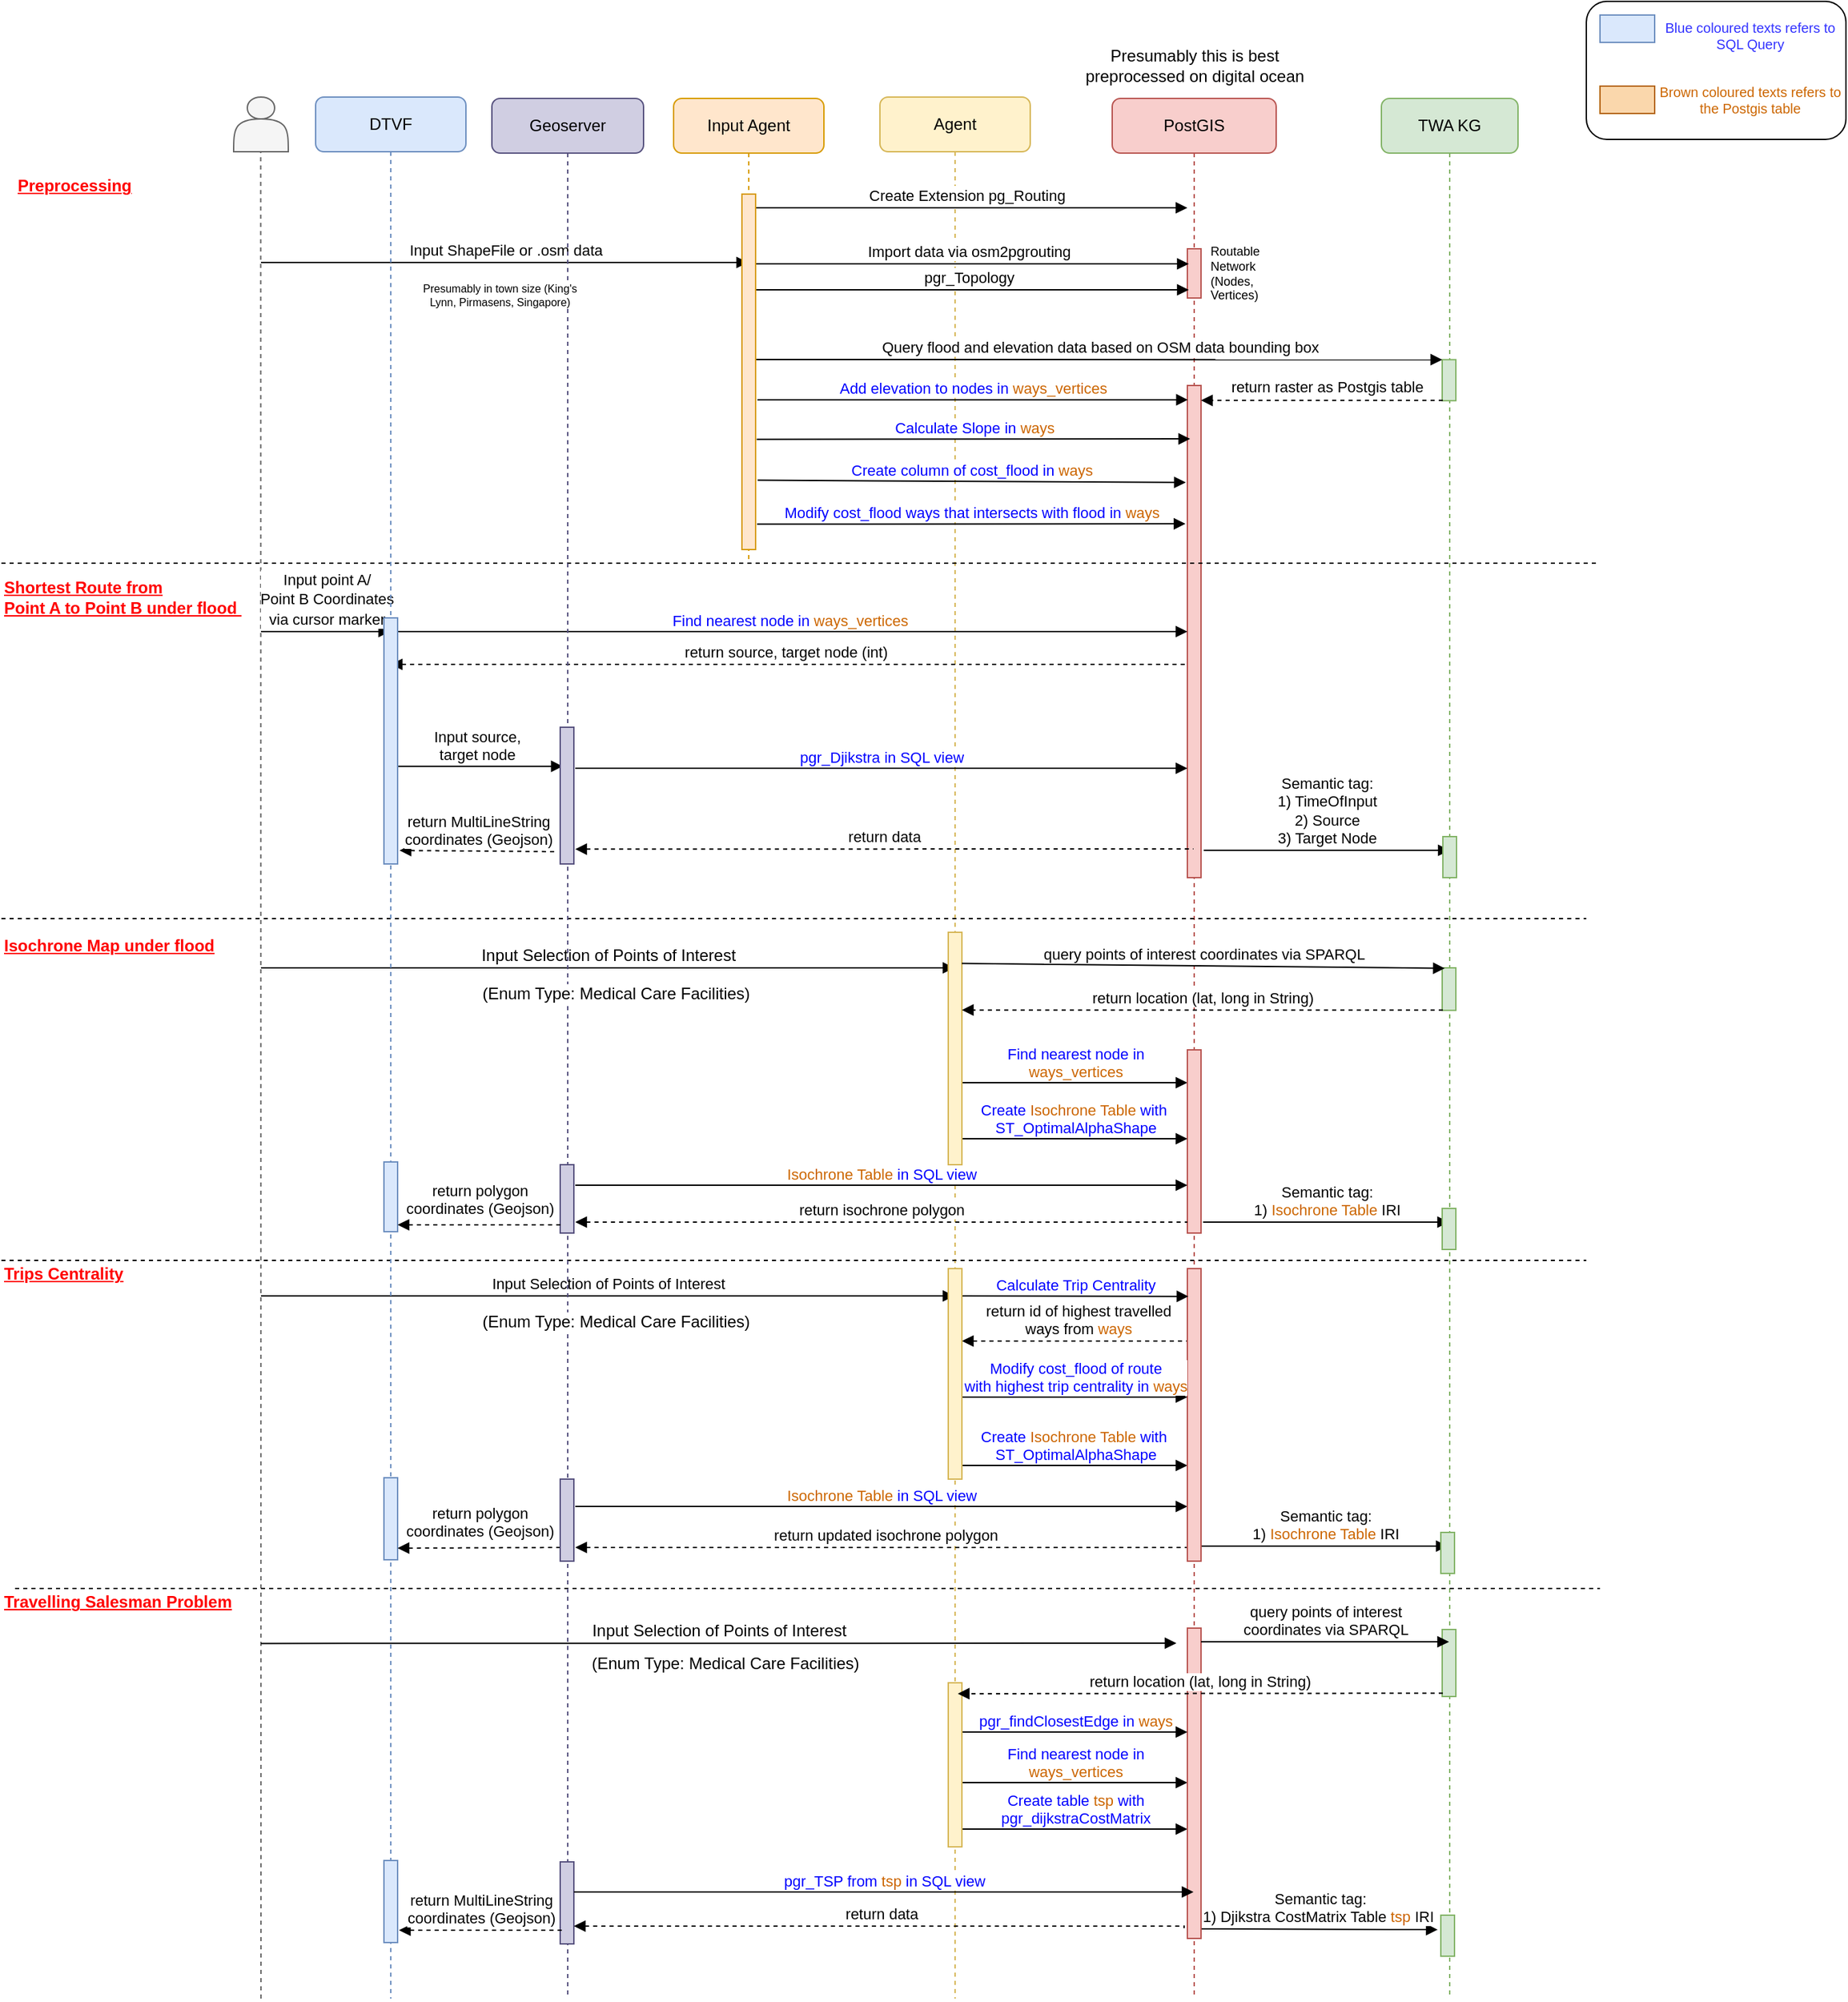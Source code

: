 <mxfile version="21.3.8" type="device">
  <diagram name="Page-1" id="13e1069c-82ec-6db2-03f1-153e76fe0fe0">
    <mxGraphModel dx="1237" dy="659" grid="1" gridSize="10" guides="1" tooltips="1" connect="1" arrows="1" fold="1" page="1" pageScale="1" pageWidth="1169" pageHeight="1654" background="none" math="0" shadow="0">
      <root>
        <mxCell id="0" />
        <mxCell id="1" parent="0" />
        <mxCell id="7baba1c4bc27f4b0-2" value="Agent" style="shape=umlLifeline;perimeter=lifelinePerimeter;whiteSpace=wrap;html=1;container=1;collapsible=0;recursiveResize=0;outlineConnect=0;rounded=1;shadow=0;comic=0;labelBackgroundColor=none;strokeWidth=1;fontFamily=Helvetica;fontSize=12;align=center;fillColor=#fff2cc;strokeColor=#d6b656;size=40;" parent="1" vertex="1">
          <mxGeometry x="653" y="79" width="110" height="1391" as="geometry" />
        </mxCell>
        <mxCell id="yroGHbSk9mLoKnZrlHjl-36" value="&lt;font style=&quot;font-size: 11px&quot;&gt;return id of highest travelled &lt;br&gt;ways from &lt;font color=&quot;#cc6600&quot;&gt;ways&lt;/font&gt;&lt;/font&gt;" style="html=1;verticalAlign=bottom;endArrow=none;labelBackgroundColor=default;fontFamily=Helvetica;fontSize=11;edgeStyle=elbowEdgeStyle;elbow=vertical;dashed=1;startArrow=block;startFill=1;endFill=0;rounded=0;endSize=6;" parent="7baba1c4bc27f4b0-2" edge="1">
          <mxGeometry x="-0.001" relative="1" as="geometry">
            <mxPoint x="60" y="910" as="sourcePoint" />
            <mxPoint x="229.5" y="910" as="targetPoint" />
            <Array as="points">
              <mxPoint x="60" y="910" />
            </Array>
            <mxPoint as="offset" />
          </mxGeometry>
        </mxCell>
        <mxCell id="bnFm4gvqlaWau3aMOQDy-92" value="" style="html=1;verticalAlign=bottom;endArrow=block;rounded=0;endFill=1;endSize=6;fontFamily=Helvetica;labelBackgroundColor=default;" parent="7baba1c4bc27f4b0-2" edge="1">
          <mxGeometry x="0.003" relative="1" as="geometry">
            <mxPoint x="-223" y="1031" as="sourcePoint" />
            <mxPoint as="offset" />
            <mxPoint x="225" y="1031" as="targetPoint" />
          </mxGeometry>
        </mxCell>
        <mxCell id="bnFm4gvqlaWau3aMOQDy-93" value="&lt;font color=&quot;#cc6600&quot;&gt;Isochrone Table&lt;/font&gt; in SQL view" style="edgeLabel;html=1;align=center;verticalAlign=bottom;resizable=0;points=[];fontColor=#0000FF;labelBackgroundColor=default;" parent="bnFm4gvqlaWau3aMOQDy-92" vertex="1" connectable="0">
          <mxGeometry relative="1" as="geometry">
            <mxPoint as="offset" />
          </mxGeometry>
        </mxCell>
        <mxCell id="yroGHbSk9mLoKnZrlHjl-45" value="&lt;font style=&quot;font-size: 11px&quot;&gt;return updated isochrone polygon&lt;/font&gt;" style="html=1;verticalAlign=bottom;endArrow=none;labelBackgroundColor=default;fontFamily=Helvetica;fontSize=11;edgeStyle=elbowEdgeStyle;elbow=vertical;dashed=1;startArrow=block;startFill=1;endFill=0;rounded=0;endSize=6;" parent="7baba1c4bc27f4b0-2" edge="1">
          <mxGeometry relative="1" as="geometry">
            <mxPoint x="-223" y="1061" as="sourcePoint" />
            <mxPoint x="229.5" y="1061" as="targetPoint" />
            <Array as="points">
              <mxPoint x="60" y="1061" />
            </Array>
          </mxGeometry>
        </mxCell>
        <mxCell id="yroGHbSk9mLoKnZrlHjl-43" value="" style="html=1;verticalAlign=bottom;endArrow=block;rounded=0;endFill=1;endSize=6;fontFamily=Helvetica;exitX=1.143;exitY=0.544;exitDx=0;exitDy=0;exitPerimeter=0;labelBackgroundColor=default;" parent="7baba1c4bc27f4b0-2" edge="1">
          <mxGeometry x="0.003" relative="1" as="geometry">
            <mxPoint x="60" y="1001" as="sourcePoint" />
            <mxPoint as="offset" />
            <mxPoint x="225" y="1001" as="targetPoint" />
          </mxGeometry>
        </mxCell>
        <mxCell id="yroGHbSk9mLoKnZrlHjl-44" value="Create &lt;font color=&quot;#cc6600&quot;&gt;Isochrone Table&lt;/font&gt; with&amp;nbsp;&lt;br style=&quot;border-color: var(--border-color);&quot;&gt;ST_OptimalAlphaShape" style="edgeLabel;html=1;align=center;verticalAlign=bottom;resizable=0;points=[];fontColor=#0000FF;labelBackgroundColor=default;" parent="yroGHbSk9mLoKnZrlHjl-43" vertex="1" connectable="0">
          <mxGeometry relative="1" as="geometry">
            <mxPoint as="offset" />
          </mxGeometry>
        </mxCell>
        <mxCell id="7baba1c4bc27f4b0-3" value="PostGIS" style="shape=umlLifeline;perimeter=lifelinePerimeter;whiteSpace=wrap;html=1;container=1;collapsible=0;recursiveResize=0;outlineConnect=0;rounded=1;shadow=0;comic=0;labelBackgroundColor=none;strokeWidth=1;fontFamily=Helvetica;fontSize=12;align=center;fillColor=#f8cecc;strokeColor=#b85450;" parent="1" vertex="1">
          <mxGeometry x="823" y="80" width="120" height="1390" as="geometry" />
        </mxCell>
        <mxCell id="jPtnPKBCRb5HNoMUkQSy-24" style="edgeStyle=orthogonalEdgeStyle;rounded=0;orthogonalLoop=1;jettySize=auto;html=1;labelBackgroundColor=default;" parent="7baba1c4bc27f4b0-3" source="t_Ti84ju1iwW1GZTYooi-32" target="7baba1c4bc27f4b0-3" edge="1">
          <mxGeometry relative="1" as="geometry">
            <Array as="points">
              <mxPoint x="90" y="410" />
              <mxPoint x="90" y="410" />
            </Array>
          </mxGeometry>
        </mxCell>
        <mxCell id="t_Ti84ju1iwW1GZTYooi-32" value="" style="html=1;points=[];perimeter=orthogonalPerimeter;fillColor=#f8cecc;fontFamily=Helvetica;strokeColor=#b85450;labelBackgroundColor=default;" parent="7baba1c4bc27f4b0-3" vertex="1">
          <mxGeometry x="55" y="210" width="10" height="360" as="geometry" />
        </mxCell>
        <mxCell id="jPtnPKBCRb5HNoMUkQSy-12" value="" style="html=1;points=[];perimeter=orthogonalPerimeter;fillColor=#f8cecc;fontFamily=Helvetica;strokeColor=#b85450;labelBackgroundColor=default;" parent="7baba1c4bc27f4b0-3" vertex="1">
          <mxGeometry x="55" y="110" width="10" height="36" as="geometry" />
        </mxCell>
        <mxCell id="jPtnPKBCRb5HNoMUkQSy-14" value="&lt;span style=&quot;color: rgb(0, 0, 0); font-family: Helvetica; font-size: 9px; font-style: normal; font-variant-ligatures: normal; font-variant-caps: normal; font-weight: 400; letter-spacing: normal; orphans: 2; text-align: center; text-indent: 0px; text-transform: none; widows: 2; word-spacing: 0px; -webkit-text-stroke-width: 0px; text-decoration-thickness: initial; text-decoration-style: initial; text-decoration-color: initial; float: none; display: inline !important;&quot;&gt;Routable Network (Nodes, Vertices)&lt;/span&gt;" style="text;whiteSpace=wrap;html=1;fontSize=9;labelBackgroundColor=default;" parent="7baba1c4bc27f4b0-3" vertex="1">
          <mxGeometry x="70" y="100" width="40" height="40" as="geometry" />
        </mxCell>
        <mxCell id="jPtnPKBCRb5HNoMUkQSy-15" style="edgeStyle=orthogonalEdgeStyle;rounded=0;orthogonalLoop=1;jettySize=auto;html=1;exitX=0.5;exitY=1;exitDx=0;exitDy=0;labelBackgroundColor=default;" parent="7baba1c4bc27f4b0-3" source="jPtnPKBCRb5HNoMUkQSy-14" target="jPtnPKBCRb5HNoMUkQSy-14" edge="1">
          <mxGeometry relative="1" as="geometry" />
        </mxCell>
        <mxCell id="yroGHbSk9mLoKnZrlHjl-19" value="" style="html=1;verticalAlign=bottom;endArrow=block;rounded=0;endFill=1;endSize=6;fontFamily=Helvetica;exitX=1.143;exitY=0.544;exitDx=0;exitDy=0;exitPerimeter=0;labelBackgroundColor=default;" parent="7baba1c4bc27f4b0-3" edge="1">
          <mxGeometry x="0.003" relative="1" as="geometry">
            <mxPoint x="-110" y="720" as="sourcePoint" />
            <mxPoint as="offset" />
            <mxPoint x="55" y="720" as="targetPoint" />
          </mxGeometry>
        </mxCell>
        <mxCell id="yroGHbSk9mLoKnZrlHjl-20" value="Find nearest node in &lt;br&gt;&lt;font color=&quot;#cc6600&quot;&gt;ways_vertices&lt;/font&gt;" style="edgeLabel;html=1;align=center;verticalAlign=bottom;resizable=0;points=[];fontColor=#0000FF;labelBackgroundColor=default;" parent="yroGHbSk9mLoKnZrlHjl-19" vertex="1" connectable="0">
          <mxGeometry relative="1" as="geometry">
            <mxPoint as="offset" />
          </mxGeometry>
        </mxCell>
        <mxCell id="yroGHbSk9mLoKnZrlHjl-24" value="" style="html=1;points=[];perimeter=orthogonalPerimeter;fillColor=#f8cecc;fontFamily=Helvetica;strokeColor=#b85450;labelBackgroundColor=default;" parent="7baba1c4bc27f4b0-3" vertex="1">
          <mxGeometry x="55" y="696" width="10" height="134" as="geometry" />
        </mxCell>
        <mxCell id="yroGHbSk9mLoKnZrlHjl-26" value="" style="html=1;verticalAlign=bottom;endArrow=block;rounded=0;endFill=1;endSize=6;fontFamily=Helvetica;exitX=1.143;exitY=0.544;exitDx=0;exitDy=0;exitPerimeter=0;labelBackgroundColor=default;" parent="7baba1c4bc27f4b0-3" edge="1">
          <mxGeometry x="0.003" relative="1" as="geometry">
            <mxPoint x="-110" y="761" as="sourcePoint" />
            <mxPoint as="offset" />
            <mxPoint x="55" y="761" as="targetPoint" />
          </mxGeometry>
        </mxCell>
        <mxCell id="yroGHbSk9mLoKnZrlHjl-27" value="Create &lt;font color=&quot;#cc6600&quot;&gt;Isochrone Table&lt;/font&gt; with&amp;nbsp;&lt;br style=&quot;border-color: var(--border-color);&quot;&gt;ST_OptimalAlphaShape" style="edgeLabel;html=1;align=center;verticalAlign=bottom;resizable=0;points=[];fontColor=#0000FF;labelBackgroundColor=default;" parent="yroGHbSk9mLoKnZrlHjl-26" vertex="1" connectable="0">
          <mxGeometry relative="1" as="geometry">
            <mxPoint as="offset" />
          </mxGeometry>
        </mxCell>
        <mxCell id="p0byIvA4VLlAtnDWS7G8-3" value="" style="html=1;verticalAlign=bottom;endArrow=block;rounded=0;endFill=1;endSize=6;fontFamily=Helvetica;exitX=1.143;exitY=0.544;exitDx=0;exitDy=0;exitPerimeter=0;labelBackgroundColor=default;" parent="7baba1c4bc27f4b0-3" edge="1">
          <mxGeometry x="0.003" relative="1" as="geometry">
            <mxPoint x="-110" y="1232" as="sourcePoint" />
            <mxPoint as="offset" />
            <mxPoint x="55" y="1232" as="targetPoint" />
          </mxGeometry>
        </mxCell>
        <mxCell id="p0byIvA4VLlAtnDWS7G8-4" value="Find nearest node in&lt;br style=&quot;border-color: var(--border-color);&quot;&gt;&lt;font style=&quot;border-color: var(--border-color);&quot; color=&quot;#cc6600&quot;&gt;ways_vertices&lt;/font&gt;" style="edgeLabel;html=1;align=center;verticalAlign=bottom;resizable=0;points=[];fontColor=#0000FF;labelBackgroundColor=default;" parent="p0byIvA4VLlAtnDWS7G8-3" vertex="1" connectable="0">
          <mxGeometry relative="1" as="geometry">
            <mxPoint as="offset" />
          </mxGeometry>
        </mxCell>
        <mxCell id="p0byIvA4VLlAtnDWS7G8-5" value="" style="html=1;verticalAlign=bottom;endArrow=block;rounded=0;endFill=1;endSize=6;fontFamily=Helvetica;exitX=1.143;exitY=0.544;exitDx=0;exitDy=0;exitPerimeter=0;labelBackgroundColor=default;" parent="7baba1c4bc27f4b0-3" target="p0byIvA4VLlAtnDWS7G8-9" edge="1">
          <mxGeometry x="0.003" relative="1" as="geometry">
            <mxPoint x="-110" y="1266" as="sourcePoint" />
            <mxPoint as="offset" />
            <mxPoint x="40" y="1266" as="targetPoint" />
          </mxGeometry>
        </mxCell>
        <mxCell id="p0byIvA4VLlAtnDWS7G8-6" value="Create table &lt;font color=&quot;#cc6600&quot;&gt;tsp &lt;/font&gt;with&lt;br&gt;pgr_dijkstraCostMatrix" style="edgeLabel;html=1;align=center;verticalAlign=bottom;resizable=0;points=[];fontColor=#0000FF;labelBackgroundColor=default;" parent="p0byIvA4VLlAtnDWS7G8-5" vertex="1" connectable="0">
          <mxGeometry relative="1" as="geometry">
            <mxPoint as="offset" />
          </mxGeometry>
        </mxCell>
        <mxCell id="p0byIvA4VLlAtnDWS7G8-9" value="" style="html=1;points=[];perimeter=orthogonalPerimeter;fillColor=#f8cecc;fontFamily=Helvetica;strokeColor=#b85450;labelBackgroundColor=default;" parent="7baba1c4bc27f4b0-3" vertex="1">
          <mxGeometry x="55" y="1119" width="10" height="227" as="geometry" />
        </mxCell>
        <mxCell id="p0byIvA4VLlAtnDWS7G8-12" value="" style="html=1;verticalAlign=bottom;endArrow=block;rounded=0;endFill=1;endSize=6;fontFamily=Helvetica;labelBackgroundColor=default;" parent="7baba1c4bc27f4b0-3" edge="1">
          <mxGeometry x="0.003" relative="1" as="geometry">
            <mxPoint x="-110" y="1195" as="sourcePoint" />
            <mxPoint as="offset" />
            <mxPoint x="55" y="1195.0" as="targetPoint" />
          </mxGeometry>
        </mxCell>
        <mxCell id="p0byIvA4VLlAtnDWS7G8-13" value="pgr_findClosestEdge in &lt;font color=&quot;#cc6600&quot;&gt;ways&lt;/font&gt;" style="edgeLabel;html=1;align=center;verticalAlign=bottom;resizable=0;points=[];fontColor=#0000FF;labelBackgroundColor=default;" parent="p0byIvA4VLlAtnDWS7G8-12" vertex="1" connectable="0">
          <mxGeometry relative="1" as="geometry">
            <mxPoint as="offset" />
          </mxGeometry>
        </mxCell>
        <mxCell id="p0byIvA4VLlAtnDWS7G8-14" value="" style="html=1;points=[];perimeter=orthogonalPerimeter;rounded=0;shadow=0;comic=0;labelBackgroundColor=default;strokeWidth=1;fontFamily=Helvetica;fontSize=12;align=center;fillColor=#fff2cc;strokeColor=#d6b656;" parent="7baba1c4bc27f4b0-3" vertex="1">
          <mxGeometry x="-120" y="1159" width="10" height="120" as="geometry" />
        </mxCell>
        <mxCell id="bnFm4gvqlaWau3aMOQDy-35" value="" style="html=1;verticalAlign=bottom;endArrow=block;rounded=0;endFill=1;endSize=6;fontFamily=Helvetica;entryX=0.016;entryY=0.877;entryDx=0;entryDy=0;entryPerimeter=0;labelBackgroundColor=default;" parent="7baba1c4bc27f4b0-3" source="bnFm4gvqlaWau3aMOQDy-41" edge="1">
          <mxGeometry x="0.003" relative="1" as="geometry">
            <mxPoint x="-110" y="390.0" as="sourcePoint" />
            <mxPoint as="offset" />
            <mxPoint x="55" y="390.0" as="targetPoint" />
          </mxGeometry>
        </mxCell>
        <mxCell id="bnFm4gvqlaWau3aMOQDy-36" value="Find nearest node in&amp;nbsp;&lt;font style=&quot;border-color: var(--border-color);&quot; color=&quot;#cc6600&quot;&gt;ways_vertices&lt;/font&gt;" style="edgeLabel;html=1;align=center;verticalAlign=bottom;resizable=0;points=[];fontColor=#0000FF;labelBackgroundColor=default;" parent="bnFm4gvqlaWau3aMOQDy-35" vertex="1" connectable="0">
          <mxGeometry relative="1" as="geometry">
            <mxPoint as="offset" />
          </mxGeometry>
        </mxCell>
        <mxCell id="7baba1c4bc27f4b0-4" value="TWA KG" style="shape=umlLifeline;perimeter=lifelinePerimeter;whiteSpace=wrap;html=1;container=1;collapsible=0;recursiveResize=0;outlineConnect=0;rounded=1;shadow=0;comic=0;labelBackgroundColor=none;strokeWidth=1;fontFamily=Helvetica;fontSize=12;align=center;fillColor=#d5e8d4;strokeColor=#82b366;" parent="1" vertex="1">
          <mxGeometry x="1020" y="80" width="100" height="1390" as="geometry" />
        </mxCell>
        <mxCell id="jPtnPKBCRb5HNoMUkQSy-8" value="" style="html=1;points=[];perimeter=orthogonalPerimeter;fillColor=#d5e8d4;fontFamily=Helvetica;strokeColor=#82b366;labelBackgroundColor=default;" parent="7baba1c4bc27f4b0-4" vertex="1">
          <mxGeometry x="44.5" y="191.12" width="10" height="30" as="geometry" />
        </mxCell>
        <mxCell id="yroGHbSk9mLoKnZrlHjl-8" value="" style="endArrow=none;dashed=1;html=1;rounded=0;labelBackgroundColor=default;" parent="7baba1c4bc27f4b0-4" edge="1">
          <mxGeometry width="50" height="50" relative="1" as="geometry">
            <mxPoint x="-1010" y="340" as="sourcePoint" />
            <mxPoint x="160" y="340" as="targetPoint" />
          </mxGeometry>
        </mxCell>
        <mxCell id="yroGHbSk9mLoKnZrlHjl-14" value="" style="html=1;points=[];perimeter=orthogonalPerimeter;fillColor=#d5e8d4;fontFamily=Helvetica;strokeColor=#82b366;labelBackgroundColor=default;" parent="7baba1c4bc27f4b0-4" vertex="1">
          <mxGeometry x="44.5" y="636" width="10" height="31.12" as="geometry" />
        </mxCell>
        <mxCell id="p0byIvA4VLlAtnDWS7G8-23" value="" style="html=1;points=[];perimeter=orthogonalPerimeter;fillColor=#d5e8d4;fontFamily=Helvetica;strokeColor=#82b366;labelBackgroundColor=default;" parent="7baba1c4bc27f4b0-4" vertex="1">
          <mxGeometry x="44.5" y="1120" width="10" height="49" as="geometry" />
        </mxCell>
        <mxCell id="t-bIzOMGR2YMaXMkrY-F-2" value="&lt;br&gt;Semantic tag:&lt;br&gt;1) TimeOfInput&lt;br&gt;2) Source&lt;br&gt;3) Target Node" style="html=1;verticalAlign=bottom;endArrow=block;rounded=0;endFill=1;fontFamily=Helvetica;" parent="7baba1c4bc27f4b0-4" edge="1">
          <mxGeometry relative="1" as="geometry">
            <mxPoint x="-130" y="550" as="sourcePoint" />
            <mxPoint x="50" y="550" as="targetPoint" />
            <mxPoint as="offset" />
          </mxGeometry>
        </mxCell>
        <mxCell id="t-bIzOMGR2YMaXMkrY-F-3" value="" style="html=1;points=[];perimeter=orthogonalPerimeter;fillColor=#d5e8d4;fontFamily=Helvetica;strokeColor=#82b366;labelBackgroundColor=default;" parent="7baba1c4bc27f4b0-4" vertex="1">
          <mxGeometry x="45" y="540" width="10" height="30" as="geometry" />
        </mxCell>
        <mxCell id="t-bIzOMGR2YMaXMkrY-F-6" value="Semantic tag:&lt;br&gt;1)&amp;nbsp;&lt;font color=&quot;#cc6600&quot;&gt;Isochrone Table&lt;/font&gt;&amp;nbsp;IRI" style="html=1;verticalAlign=bottom;endArrow=block;rounded=0;endFill=1;fontFamily=Helvetica;" parent="7baba1c4bc27f4b0-4" edge="1">
          <mxGeometry relative="1" as="geometry">
            <mxPoint x="-130.5" y="822" as="sourcePoint" />
            <mxPoint x="49.5" y="822" as="targetPoint" />
            <mxPoint as="offset" />
          </mxGeometry>
        </mxCell>
        <mxCell id="t-bIzOMGR2YMaXMkrY-F-7" value="" style="html=1;points=[];perimeter=orthogonalPerimeter;fillColor=#d5e8d4;fontFamily=Helvetica;strokeColor=#82b366;labelBackgroundColor=default;" parent="7baba1c4bc27f4b0-4" vertex="1">
          <mxGeometry x="44.5" y="812" width="10" height="30" as="geometry" />
        </mxCell>
        <mxCell id="t-bIzOMGR2YMaXMkrY-F-8" value="Semantic tag:&lt;br style=&quot;border-color: var(--border-color);&quot;&gt;1) &lt;font style=&quot;border-color: var(--border-color);&quot; color=&quot;#cc6600&quot;&gt;Isochrone Table&lt;/font&gt;&amp;nbsp;IRI" style="html=1;verticalAlign=bottom;endArrow=block;rounded=0;endFill=1;fontFamily=Helvetica;" parent="7baba1c4bc27f4b0-4" edge="1">
          <mxGeometry relative="1" as="geometry">
            <mxPoint x="-131.5" y="1059" as="sourcePoint" />
            <mxPoint x="48.5" y="1059" as="targetPoint" />
            <mxPoint as="offset" />
          </mxGeometry>
        </mxCell>
        <mxCell id="t-bIzOMGR2YMaXMkrY-F-9" value="" style="html=1;points=[];perimeter=orthogonalPerimeter;fillColor=#d5e8d4;fontFamily=Helvetica;strokeColor=#82b366;labelBackgroundColor=default;" parent="7baba1c4bc27f4b0-4" vertex="1">
          <mxGeometry x="43.5" y="1049" width="10" height="30" as="geometry" />
        </mxCell>
        <mxCell id="t-bIzOMGR2YMaXMkrY-F-15" value="Semantic tag:&lt;br&gt;1) Djikstra CostMatrix Table &lt;font color=&quot;#cc6600&quot;&gt;tsp &lt;/font&gt;IRI&amp;nbsp;" style="html=1;verticalAlign=bottom;endArrow=block;rounded=0;endFill=1;fontFamily=Helvetica;entryX=-0.228;entryY=0.353;entryDx=0;entryDy=0;entryPerimeter=0;" parent="7baba1c4bc27f4b0-4" edge="1" target="t-bIzOMGR2YMaXMkrY-F-16">
          <mxGeometry relative="1" as="geometry">
            <mxPoint x="-131.5" y="1339" as="sourcePoint" />
            <mxPoint x="48.5" y="1339" as="targetPoint" />
            <mxPoint as="offset" />
          </mxGeometry>
        </mxCell>
        <mxCell id="t-bIzOMGR2YMaXMkrY-F-16" value="" style="html=1;points=[];perimeter=orthogonalPerimeter;fillColor=#d5e8d4;fontFamily=Helvetica;strokeColor=#82b366;labelBackgroundColor=default;" parent="7baba1c4bc27f4b0-4" vertex="1">
          <mxGeometry x="43.5" y="1329" width="10" height="30" as="geometry" />
        </mxCell>
        <mxCell id="t_Ti84ju1iwW1GZTYooi-62" value="" style="endArrow=none;dashed=1;html=1;rounded=0;labelBackgroundColor=default;fontFamily=Helvetica;fontSize=11;endSize=6;fillColor=#f5f5f5;strokeColor=#666666;" parent="1" edge="1">
          <mxGeometry width="50" height="50" relative="1" as="geometry">
            <mxPoint x="200" y="1470" as="sourcePoint" />
            <mxPoint x="199.8" y="118" as="targetPoint" />
          </mxGeometry>
        </mxCell>
        <mxCell id="t_Ti84ju1iwW1GZTYooi-63" value="" style="shape=actor;whiteSpace=wrap;html=1;fontFamily=Helvetica;fontSize=11;fillColor=#f5f5f5;strokeColor=#666666;fontColor=#333333;labelBackgroundColor=default;" parent="1" vertex="1">
          <mxGeometry x="180" y="79" width="40" height="40" as="geometry" />
        </mxCell>
        <mxCell id="jPtnPKBCRb5HNoMUkQSy-3" value="&lt;span style=&quot;font-size: 11px;&quot;&gt;Import data via osm2pgrouting&lt;br&gt;&lt;/span&gt;" style="html=1;verticalAlign=bottom;endArrow=block;labelBackgroundColor=default;fontFamily=Helvetica;fontSize=12;edgeStyle=elbowEdgeStyle;elbow=vertical;entryX=0.101;entryY=0.33;entryDx=0;entryDy=0;entryPerimeter=0;" parent="1" source="bnFm4gvqlaWau3aMOQDy-2" target="jPtnPKBCRb5HNoMUkQSy-12" edge="1">
          <mxGeometry x="-0.002" relative="1" as="geometry">
            <mxPoint x="712.92" y="200.56" as="sourcePoint" />
            <mxPoint as="offset" />
            <mxPoint x="872" y="201" as="targetPoint" />
            <Array as="points">
              <mxPoint x="872" y="201" />
            </Array>
          </mxGeometry>
        </mxCell>
        <mxCell id="jPtnPKBCRb5HNoMUkQSy-7" value="&lt;span style=&quot;font-size: 11px;&quot;&gt;pgr_Topology&lt;br&gt;&lt;/span&gt;" style="html=1;verticalAlign=bottom;endArrow=block;labelBackgroundColor=default;fontFamily=Helvetica;fontSize=12;edgeStyle=elbowEdgeStyle;elbow=vertical;entryX=0.101;entryY=0.846;entryDx=0;entryDy=0;entryPerimeter=0;" parent="1" source="bnFm4gvqlaWau3aMOQDy-2" target="jPtnPKBCRb5HNoMUkQSy-12" edge="1">
          <mxGeometry x="-0.001" relative="1" as="geometry">
            <mxPoint x="712" y="220" as="sourcePoint" />
            <mxPoint as="offset" />
            <mxPoint x="872" y="220" as="targetPoint" />
            <Array as="points">
              <mxPoint x="872" y="220" />
              <mxPoint x="877" y="230" />
              <mxPoint x="812" y="210" />
            </Array>
          </mxGeometry>
        </mxCell>
        <mxCell id="jPtnPKBCRb5HNoMUkQSy-9" value="Query flood and elevation data based on OSM data bounding box" style="html=1;verticalAlign=bottom;endArrow=block;entryX=0;entryY=0;rounded=0;endFill=1;endSize=6;fontFamily=Helvetica;labelBackgroundColor=default;" parent="1" target="jPtnPKBCRb5HNoMUkQSy-8" edge="1">
          <mxGeometry x="0.003" relative="1" as="geometry">
            <mxPoint x="562" y="271" as="sourcePoint" />
            <mxPoint as="offset" />
          </mxGeometry>
        </mxCell>
        <mxCell id="t_Ti84ju1iwW1GZTYooi-21" value="return raster as Postgis table" style="html=1;verticalAlign=bottom;endArrow=block;dashed=1;endSize=6;exitX=0.046;exitY=0.992;rounded=0;endFill=1;fontFamily=Helvetica;exitDx=0;exitDy=0;exitPerimeter=0;labelBackgroundColor=default;" parent="1" source="jPtnPKBCRb5HNoMUkQSy-8" target="t_Ti84ju1iwW1GZTYooi-32" edge="1">
          <mxGeometry x="-0.046" y="-1" relative="1" as="geometry">
            <mxPoint x="893" y="300" as="targetPoint" />
            <mxPoint x="1017.5" y="340.52" as="sourcePoint" />
            <mxPoint as="offset" />
          </mxGeometry>
        </mxCell>
        <mxCell id="jPtnPKBCRb5HNoMUkQSy-18" value="&lt;font style=&quot;font-size: 11px&quot;&gt;Input ShapeFile or .osm data&lt;br&gt;&lt;/font&gt;" style="html=1;verticalAlign=bottom;endArrow=block;labelBackgroundColor=default;fontFamily=Helvetica;fontSize=12;edgeStyle=elbowEdgeStyle;elbow=vertical;" parent="1" target="bnFm4gvqlaWau3aMOQDy-2" edge="1">
          <mxGeometry relative="1" as="geometry">
            <mxPoint x="200" y="200" as="sourcePoint" />
            <mxPoint as="offset" />
            <mxPoint x="300" y="200" as="targetPoint" />
            <Array as="points">
              <mxPoint x="290" y="200" />
            </Array>
          </mxGeometry>
        </mxCell>
        <mxCell id="jPtnPKBCRb5HNoMUkQSy-19" value="&lt;span style=&quot;font-size: 11px;&quot;&gt;Create Extension pg_Routing&amp;nbsp;&lt;br&gt;&lt;/span&gt;" style="html=1;verticalAlign=bottom;endArrow=block;labelBackgroundColor=default;fontFamily=Helvetica;fontSize=12;edgeStyle=elbowEdgeStyle;elbow=vertical;entryX=0.125;entryY=0.076;entryDx=0;entryDy=0;entryPerimeter=0;shadow=0;" parent="1" source="bnFm4gvqlaWau3aMOQDy-2" edge="1">
          <mxGeometry relative="1" as="geometry">
            <mxPoint x="712" y="160" as="sourcePoint" />
            <mxPoint as="offset" />
            <mxPoint x="878" y="160" as="targetPoint" />
            <Array as="points">
              <mxPoint x="872" y="160" />
            </Array>
          </mxGeometry>
        </mxCell>
        <mxCell id="jPtnPKBCRb5HNoMUkQSy-35" value="" style="rounded=1;whiteSpace=wrap;html=1;labelBackgroundColor=default;" parent="1" vertex="1">
          <mxGeometry x="1170" y="9" width="190" height="101" as="geometry" />
        </mxCell>
        <mxCell id="jPtnPKBCRb5HNoMUkQSy-36" value="" style="rounded=0;whiteSpace=wrap;html=1;fillColor=#dae8fc;strokeColor=#6c8ebf;labelBackgroundColor=default;" parent="1" vertex="1">
          <mxGeometry x="1180" y="19" width="40" height="20" as="geometry" />
        </mxCell>
        <mxCell id="jPtnPKBCRb5HNoMUkQSy-37" value="Blue coloured texts refers to SQL Query" style="text;html=1;strokeColor=none;fillColor=none;align=center;verticalAlign=middle;whiteSpace=wrap;rounded=0;fontSize=10;fontColor=#3333FF;labelBackgroundColor=default;" parent="1" vertex="1">
          <mxGeometry x="1220" y="19" width="140" height="30" as="geometry" />
        </mxCell>
        <mxCell id="jPtnPKBCRb5HNoMUkQSy-38" value="" style="html=1;verticalAlign=bottom;endArrow=block;rounded=0;endFill=1;endSize=6;fontFamily=Helvetica;entryX=-0.141;entryY=0.306;entryDx=0;entryDy=0;entryPerimeter=0;exitX=1.105;exitY=0.963;exitDx=0;exitDy=0;exitPerimeter=0;labelBackgroundColor=default;" parent="1" edge="1">
          <mxGeometry x="0.003" relative="1" as="geometry">
            <mxPoint x="563.05" y="391.38" as="sourcePoint" />
            <mxPoint as="offset" />
            <mxPoint x="876.59" y="391.16" as="targetPoint" />
          </mxGeometry>
        </mxCell>
        <mxCell id="jPtnPKBCRb5HNoMUkQSy-39" value="Modify cost_flood ways that intersects with flood in &lt;font color=&quot;#cc6600&quot;&gt;ways&lt;/font&gt;" style="edgeLabel;html=1;align=center;verticalAlign=bottom;resizable=0;points=[];fontColor=#0000FF;labelBackgroundColor=default;" parent="jPtnPKBCRb5HNoMUkQSy-38" vertex="1" connectable="0">
          <mxGeometry relative="1" as="geometry">
            <mxPoint as="offset" />
          </mxGeometry>
        </mxCell>
        <mxCell id="yroGHbSk9mLoKnZrlHjl-6" value="&lt;font style=&quot;font-size: 11px&quot;&gt;Input point A/&lt;br&gt;Point B Coordinates&lt;br&gt;via cursor marker&lt;br&gt;&lt;/font&gt;" style="html=1;verticalAlign=bottom;endArrow=block;labelBackgroundColor=default;fontFamily=Helvetica;fontSize=12;edgeStyle=elbowEdgeStyle;elbow=vertical;" parent="1" target="bnFm4gvqlaWau3aMOQDy-41" edge="1">
          <mxGeometry relative="1" as="geometry">
            <mxPoint x="200" y="470" as="sourcePoint" />
            <mxPoint as="offset" />
            <mxPoint x="300" y="470.05" as="targetPoint" />
          </mxGeometry>
        </mxCell>
        <mxCell id="yroGHbSk9mLoKnZrlHjl-12" value="Input Selection of Points of Interest" style="html=1;verticalAlign=bottom;endArrow=block;labelBackgroundColor=default;fontFamily=Helvetica;fontSize=12;edgeStyle=elbowEdgeStyle;elbow=vertical;" parent="1" target="7baba1c4bc27f4b0-2" edge="1">
          <mxGeometry relative="1" as="geometry">
            <mxPoint x="200" y="716" as="sourcePoint" />
            <mxPoint as="offset" />
            <mxPoint x="680" y="716" as="targetPoint" />
          </mxGeometry>
        </mxCell>
        <mxCell id="yroGHbSk9mLoKnZrlHjl-17" value="" style="html=1;points=[];perimeter=orthogonalPerimeter;rounded=0;shadow=0;comic=0;labelBackgroundColor=default;strokeWidth=1;fontFamily=Helvetica;fontSize=12;align=center;fillColor=#fff2cc;strokeColor=#d6b656;" parent="1" vertex="1">
          <mxGeometry x="703" y="690" width="10" height="170" as="geometry" />
        </mxCell>
        <mxCell id="yroGHbSk9mLoKnZrlHjl-29" value="&lt;span style=&quot;font-size: 11px;&quot;&gt;Input Selection of Points of Interest&lt;/span&gt;" style="html=1;verticalAlign=bottom;endArrow=block;labelBackgroundColor=default;fontFamily=Helvetica;fontSize=12;edgeStyle=elbowEdgeStyle;elbow=vertical;" parent="1" target="7baba1c4bc27f4b0-2" edge="1">
          <mxGeometry x="0.001" relative="1" as="geometry">
            <mxPoint x="200" y="956.03" as="sourcePoint" />
            <mxPoint as="offset" />
            <mxPoint x="300" y="956.03" as="targetPoint" />
          </mxGeometry>
        </mxCell>
        <mxCell id="yroGHbSk9mLoKnZrlHjl-30" value="" style="html=1;points=[];perimeter=orthogonalPerimeter;fillColor=#f8cecc;fontFamily=Helvetica;strokeColor=#b85450;labelBackgroundColor=default;" parent="1" vertex="1">
          <mxGeometry x="878" y="936" width="10" height="214" as="geometry" />
        </mxCell>
        <mxCell id="yroGHbSk9mLoKnZrlHjl-31" value="" style="html=1;verticalAlign=bottom;endArrow=block;rounded=0;endFill=1;endSize=6;fontFamily=Helvetica;exitX=1.143;exitY=0.544;exitDx=0;exitDy=0;exitPerimeter=0;entryX=0.077;entryY=0.095;entryDx=0;entryDy=0;entryPerimeter=0;labelBackgroundColor=default;" parent="1" target="yroGHbSk9mLoKnZrlHjl-30" edge="1">
          <mxGeometry x="0.003" relative="1" as="geometry">
            <mxPoint x="713" y="956" as="sourcePoint" />
            <mxPoint as="offset" />
            <mxPoint x="863" y="956" as="targetPoint" />
          </mxGeometry>
        </mxCell>
        <mxCell id="yroGHbSk9mLoKnZrlHjl-32" value="Calculate Trip Centrality" style="edgeLabel;html=1;align=center;verticalAlign=bottom;resizable=0;points=[];fontColor=#0000FF;labelBackgroundColor=default;" parent="yroGHbSk9mLoKnZrlHjl-31" vertex="1" connectable="0">
          <mxGeometry relative="1" as="geometry">
            <mxPoint as="offset" />
          </mxGeometry>
        </mxCell>
        <mxCell id="yroGHbSk9mLoKnZrlHjl-37" value="" style="html=1;verticalAlign=bottom;endArrow=block;rounded=0;endFill=1;endSize=6;fontFamily=Helvetica;labelBackgroundColor=default;" parent="1" edge="1">
          <mxGeometry x="0.003" relative="1" as="geometry">
            <mxPoint x="713" y="1030" as="sourcePoint" />
            <mxPoint as="offset" />
            <mxPoint x="878" y="1030" as="targetPoint" />
          </mxGeometry>
        </mxCell>
        <mxCell id="yroGHbSk9mLoKnZrlHjl-38" value="Modify cost_flood of route&lt;br&gt;with highest trip centrality in &lt;font color=&quot;#cc6600&quot;&gt;ways&lt;/font&gt;" style="edgeLabel;html=1;align=center;verticalAlign=bottom;resizable=0;points=[];fontColor=#0000FF;labelBackgroundColor=default;" parent="yroGHbSk9mLoKnZrlHjl-37" vertex="1" connectable="0">
          <mxGeometry relative="1" as="geometry">
            <mxPoint as="offset" />
          </mxGeometry>
        </mxCell>
        <mxCell id="yroGHbSk9mLoKnZrlHjl-46" value="" style="html=1;points=[];perimeter=orthogonalPerimeter;rounded=0;shadow=0;comic=0;labelBackgroundColor=default;strokeWidth=1;fontFamily=Helvetica;fontSize=12;align=center;fillColor=#fff2cc;strokeColor=#d6b656;" parent="1" vertex="1">
          <mxGeometry x="703" y="936" width="10" height="154" as="geometry" />
        </mxCell>
        <mxCell id="yroGHbSk9mLoKnZrlHjl-48" value="" style="endArrow=none;dashed=1;html=1;rounded=0;labelBackgroundColor=default;" parent="1" edge="1">
          <mxGeometry width="50" height="50" relative="1" as="geometry">
            <mxPoint x="10" y="680" as="sourcePoint" />
            <mxPoint x="1170" y="680" as="targetPoint" />
          </mxGeometry>
        </mxCell>
        <mxCell id="yroGHbSk9mLoKnZrlHjl-49" value="" style="endArrow=none;dashed=1;html=1;rounded=0;labelBackgroundColor=default;" parent="1" edge="1">
          <mxGeometry width="50" height="50" relative="1" as="geometry">
            <mxPoint x="10" y="930" as="sourcePoint" />
            <mxPoint x="1170" y="930" as="targetPoint" />
          </mxGeometry>
        </mxCell>
        <mxCell id="yroGHbSk9mLoKnZrlHjl-51" value="Shortest Route from &lt;br&gt;Point A to Point B under flood&amp;nbsp;" style="text;html=1;strokeColor=none;fillColor=none;align=left;verticalAlign=middle;whiteSpace=wrap;rounded=0;fontColor=#FF0000;fontStyle=5;labelBackgroundColor=default;" parent="1" vertex="1">
          <mxGeometry x="10" y="420" width="180" height="50" as="geometry" />
        </mxCell>
        <mxCell id="yroGHbSk9mLoKnZrlHjl-53" value="Isochrone Map under flood" style="text;html=1;strokeColor=none;fillColor=none;align=left;verticalAlign=middle;whiteSpace=wrap;rounded=0;fontColor=#FF0000;fontStyle=5;labelBackgroundColor=default;" parent="1" vertex="1">
          <mxGeometry x="10" y="680" width="160" height="40" as="geometry" />
        </mxCell>
        <mxCell id="p0byIvA4VLlAtnDWS7G8-30" value="" style="endArrow=none;dashed=1;html=1;rounded=0;labelBackgroundColor=default;" parent="1" edge="1">
          <mxGeometry width="50" height="50" relative="1" as="geometry">
            <mxPoint x="20" y="1170" as="sourcePoint" />
            <mxPoint x="1180" y="1170" as="targetPoint" />
          </mxGeometry>
        </mxCell>
        <mxCell id="bnFm4gvqlaWau3aMOQDy-2" value="Input Agent" style="shape=umlLifeline;perimeter=lifelinePerimeter;whiteSpace=wrap;html=1;container=1;collapsible=0;recursiveResize=0;outlineConnect=0;rounded=1;shadow=0;comic=0;labelBackgroundColor=none;strokeWidth=1;fontFamily=Helvetica;fontSize=12;align=center;fillColor=#ffe6cc;strokeColor=#d79b00;size=40;" parent="1" vertex="1">
          <mxGeometry x="502" y="80" width="110" height="340" as="geometry" />
        </mxCell>
        <mxCell id="bnFm4gvqlaWau3aMOQDy-3" value="" style="html=1;points=[];perimeter=orthogonalPerimeter;rounded=0;shadow=0;comic=0;labelBackgroundColor=default;strokeWidth=1;fontFamily=Helvetica;fontSize=12;align=center;fillColor=#ffe6cc;strokeColor=#d79b00;" parent="bnFm4gvqlaWau3aMOQDy-2" vertex="1">
          <mxGeometry x="50" y="70" width="10" height="260" as="geometry" />
        </mxCell>
        <mxCell id="jPtnPKBCRb5HNoMUkQSy-33" value="" style="html=1;verticalAlign=bottom;endArrow=block;rounded=0;endFill=1;endSize=6;fontFamily=Helvetica;exitX=1.135;exitY=0.579;exitDx=0;exitDy=0;exitPerimeter=0;entryX=0.038;entryY=0.029;entryDx=0;entryDy=0;entryPerimeter=0;labelBackgroundColor=default;" parent="1" source="bnFm4gvqlaWau3aMOQDy-3" target="t_Ti84ju1iwW1GZTYooi-32" edge="1">
          <mxGeometry x="0.003" relative="1" as="geometry">
            <mxPoint x="572" y="310" as="sourcePoint" />
            <mxPoint as="offset" />
            <mxPoint x="872" y="301" as="targetPoint" />
          </mxGeometry>
        </mxCell>
        <mxCell id="jPtnPKBCRb5HNoMUkQSy-34" value="Add elevation to nodes in &lt;font color=&quot;#cc6600&quot;&gt;ways_vertices&lt;/font&gt;" style="edgeLabel;html=1;align=center;verticalAlign=bottom;resizable=0;points=[];fontColor=#0000FF;labelBackgroundColor=default;" parent="jPtnPKBCRb5HNoMUkQSy-33" vertex="1" connectable="0">
          <mxGeometry relative="1" as="geometry">
            <mxPoint as="offset" />
          </mxGeometry>
        </mxCell>
        <mxCell id="jPtnPKBCRb5HNoMUkQSy-31" value="" style="html=1;verticalAlign=bottom;endArrow=block;rounded=0;endFill=1;endSize=6;fontFamily=Helvetica;exitX=1.153;exitY=0.805;exitDx=0;exitDy=0;exitPerimeter=0;entryX=-0.115;entryY=0.197;entryDx=0;entryDy=0;entryPerimeter=0;labelBackgroundColor=default;" parent="1" source="bnFm4gvqlaWau3aMOQDy-3" target="t_Ti84ju1iwW1GZTYooi-32" edge="1">
          <mxGeometry x="0.003" relative="1" as="geometry">
            <mxPoint x="582" y="360" as="sourcePoint" />
            <mxPoint as="offset" />
            <mxPoint x="870" y="360" as="targetPoint" />
          </mxGeometry>
        </mxCell>
        <mxCell id="jPtnPKBCRb5HNoMUkQSy-32" value="Create column of cost_flood in&amp;nbsp;&lt;font color=&quot;#cc6600&quot;&gt;ways&lt;/font&gt;" style="edgeLabel;html=1;align=center;verticalAlign=bottom;resizable=0;points=[];fontColor=#0000FF;labelBackgroundColor=default;" parent="jPtnPKBCRb5HNoMUkQSy-31" vertex="1" connectable="0">
          <mxGeometry relative="1" as="geometry">
            <mxPoint as="offset" />
          </mxGeometry>
        </mxCell>
        <mxCell id="jPtnPKBCRb5HNoMUkQSy-28" value="" style="html=1;verticalAlign=bottom;endArrow=block;rounded=0;endFill=1;endSize=6;fontFamily=Helvetica;exitX=1.082;exitY=0.69;exitDx=0;exitDy=0;exitPerimeter=0;labelBackgroundColor=default;" parent="1" source="bnFm4gvqlaWau3aMOQDy-3" edge="1">
          <mxGeometry x="0.003" relative="1" as="geometry">
            <mxPoint x="572" y="330" as="sourcePoint" />
            <mxPoint as="offset" />
            <mxPoint x="880" y="329" as="targetPoint" />
          </mxGeometry>
        </mxCell>
        <mxCell id="jPtnPKBCRb5HNoMUkQSy-29" value="Calculate Slope in &lt;font color=&quot;#cc6600&quot;&gt;ways&lt;/font&gt;" style="edgeLabel;html=1;align=center;verticalAlign=bottom;resizable=0;points=[];fontColor=#0000FF;labelBackgroundColor=default;" parent="jPtnPKBCRb5HNoMUkQSy-28" vertex="1" connectable="0">
          <mxGeometry relative="1" as="geometry">
            <mxPoint as="offset" />
          </mxGeometry>
        </mxCell>
        <mxCell id="yroGHbSk9mLoKnZrlHjl-3" value="" style="html=1;verticalAlign=bottom;endArrow=block;rounded=0;endFill=1;endSize=6;fontFamily=Helvetica;entryX=0.186;entryY=0.12;entryDx=0;entryDy=0;entryPerimeter=0;labelBackgroundColor=default;" parent="1" edge="1">
          <mxGeometry x="0.003" relative="1" as="geometry">
            <mxPoint x="295.024" y="568.6" as="sourcePoint" />
            <mxPoint as="offset" />
            <mxPoint x="420.86" y="568.6" as="targetPoint" />
          </mxGeometry>
        </mxCell>
        <mxCell id="yroGHbSk9mLoKnZrlHjl-4" value="Input source, &lt;br style=&quot;font-size: 11px;&quot;&gt;target node" style="edgeLabel;html=1;align=center;verticalAlign=bottom;resizable=0;points=[];fontColor=#000000;fontSize=11;labelBackgroundColor=default;" parent="yroGHbSk9mLoKnZrlHjl-3" vertex="1" connectable="0">
          <mxGeometry relative="1" as="geometry">
            <mxPoint as="offset" />
          </mxGeometry>
        </mxCell>
        <mxCell id="bnFm4gvqlaWau3aMOQDy-37" value="&lt;font style=&quot;font-size: 11px&quot;&gt;return source, target node (int)&amp;nbsp;&amp;nbsp;&lt;/font&gt;" style="html=1;verticalAlign=bottom;endArrow=none;labelBackgroundColor=default;fontFamily=Helvetica;fontSize=11;edgeStyle=elbowEdgeStyle;elbow=vertical;dashed=1;startArrow=block;startFill=1;endFill=0;rounded=0;endSize=6;" parent="1" source="bnFm4gvqlaWau3aMOQDy-41" edge="1">
          <mxGeometry relative="1" as="geometry">
            <mxPoint x="713" y="494" as="sourcePoint" />
            <mxPoint x="878" y="494" as="targetPoint" />
            <Array as="points">
              <mxPoint x="713" y="494" />
            </Array>
          </mxGeometry>
        </mxCell>
        <mxCell id="bnFm4gvqlaWau3aMOQDy-38" value="Presumably this is best preprocessed on digital ocean" style="text;html=1;strokeColor=none;fillColor=none;align=center;verticalAlign=middle;whiteSpace=wrap;rounded=0;labelBackgroundColor=default;" parent="1" vertex="1">
          <mxGeometry x="800.5" y="40" width="165" height="31" as="geometry" />
        </mxCell>
        <mxCell id="bnFm4gvqlaWau3aMOQDy-40" value="Preprocessing" style="text;html=1;strokeColor=none;fillColor=none;align=left;verticalAlign=middle;whiteSpace=wrap;rounded=0;fontColor=#FF0000;fontStyle=5;labelBackgroundColor=default;" parent="1" vertex="1">
          <mxGeometry x="20" y="119" width="90" height="50" as="geometry" />
        </mxCell>
        <mxCell id="bnFm4gvqlaWau3aMOQDy-41" value="DTVF" style="shape=umlLifeline;perimeter=lifelinePerimeter;whiteSpace=wrap;html=1;container=1;collapsible=0;recursiveResize=0;outlineConnect=0;rounded=1;shadow=0;comic=0;labelBackgroundColor=none;strokeWidth=1;fontFamily=Helvetica;fontSize=12;align=center;fillColor=#dae8fc;strokeColor=#6c8ebf;size=40;" parent="1" vertex="1">
          <mxGeometry x="240" y="79" width="110" height="1391" as="geometry" />
        </mxCell>
        <mxCell id="bnFm4gvqlaWau3aMOQDy-81" value="" style="html=1;points=[];perimeter=orthogonalPerimeter;rounded=0;shadow=0;comic=0;labelBackgroundColor=default;strokeWidth=1;fontFamily=Helvetica;fontSize=12;align=center;fillColor=#dae8fc;strokeColor=#6c8ebf;" parent="bnFm4gvqlaWau3aMOQDy-41" vertex="1">
          <mxGeometry x="50" y="779" width="10" height="51" as="geometry" />
        </mxCell>
        <mxCell id="bnFm4gvqlaWau3aMOQDy-89" value="" style="html=1;points=[];perimeter=orthogonalPerimeter;rounded=0;shadow=0;comic=0;labelBackgroundColor=default;strokeWidth=1;fontFamily=Helvetica;fontSize=12;align=center;fillColor=#dae8fc;strokeColor=#6c8ebf;" parent="bnFm4gvqlaWau3aMOQDy-41" vertex="1">
          <mxGeometry x="50" y="1010" width="10" height="60" as="geometry" />
        </mxCell>
        <mxCell id="bnFm4gvqlaWau3aMOQDy-91" value="return polygon&lt;br style=&quot;border-color: var(--border-color);&quot;&gt;coordinates (Geojson)" style="html=1;verticalAlign=bottom;endArrow=none;labelBackgroundColor=default;fontFamily=Helvetica;fontSize=11;edgeStyle=elbowEdgeStyle;elbow=vertical;dashed=1;startArrow=block;startFill=1;endFill=0;rounded=0;endSize=6;" parent="bnFm4gvqlaWau3aMOQDy-41" edge="1">
          <mxGeometry y="3" relative="1" as="geometry">
            <mxPoint x="60" y="1061.5" as="sourcePoint" />
            <mxPoint x="180" y="1061.5" as="targetPoint" />
            <Array as="points">
              <mxPoint x="139" y="1061" />
              <mxPoint x="342" y="1047" />
            </Array>
            <mxPoint as="offset" />
          </mxGeometry>
        </mxCell>
        <mxCell id="bnFm4gvqlaWau3aMOQDy-100" value="" style="html=1;points=[];perimeter=orthogonalPerimeter;rounded=0;shadow=0;comic=0;labelBackgroundColor=default;strokeWidth=1;fontFamily=Helvetica;fontSize=12;align=center;fillColor=#dae8fc;strokeColor=#6c8ebf;" parent="bnFm4gvqlaWau3aMOQDy-41" vertex="1">
          <mxGeometry x="50" y="1290" width="10" height="60" as="geometry" />
        </mxCell>
        <mxCell id="bnFm4gvqlaWau3aMOQDy-59" value="Geoserver" style="shape=umlLifeline;perimeter=lifelinePerimeter;whiteSpace=wrap;html=1;container=1;collapsible=0;recursiveResize=0;outlineConnect=0;rounded=1;shadow=0;comic=0;labelBackgroundColor=none;strokeWidth=1;fontFamily=Helvetica;fontSize=12;align=center;fillColor=#d0cee2;strokeColor=#56517e;size=40;" parent="1" vertex="1">
          <mxGeometry x="369" y="80" width="111" height="1390" as="geometry" />
        </mxCell>
        <mxCell id="bnFm4gvqlaWau3aMOQDy-60" value="" style="html=1;points=[];perimeter=orthogonalPerimeter;rounded=0;shadow=0;comic=0;labelBackgroundColor=default;strokeWidth=1;fontFamily=Helvetica;fontSize=12;align=center;fillColor=#d0cee2;strokeColor=#56517e;" parent="bnFm4gvqlaWau3aMOQDy-59" vertex="1">
          <mxGeometry x="50" y="460" width="10" height="100" as="geometry" />
        </mxCell>
        <mxCell id="bnFm4gvqlaWau3aMOQDy-82" value="" style="html=1;points=[];perimeter=orthogonalPerimeter;rounded=0;shadow=0;comic=0;labelBackgroundColor=default;strokeWidth=1;fontFamily=Helvetica;fontSize=12;align=center;fillColor=#d0cee2;strokeColor=#56517e;" parent="bnFm4gvqlaWau3aMOQDy-59" vertex="1">
          <mxGeometry x="50" y="780" width="10" height="50" as="geometry" />
        </mxCell>
        <mxCell id="bnFm4gvqlaWau3aMOQDy-85" value="return polygon&lt;br style=&quot;border-color: var(--border-color);&quot;&gt;coordinates (Geojson)" style="html=1;verticalAlign=bottom;endArrow=none;labelBackgroundColor=default;fontFamily=Helvetica;fontSize=11;edgeStyle=elbowEdgeStyle;elbow=vertical;dashed=1;startArrow=block;startFill=1;endFill=0;rounded=0;endSize=6;" parent="bnFm4gvqlaWau3aMOQDy-59" edge="1">
          <mxGeometry y="3" relative="1" as="geometry">
            <mxPoint x="-69" y="824" as="sourcePoint" />
            <mxPoint x="51" y="824" as="targetPoint" />
            <Array as="points">
              <mxPoint x="11" y="824" />
              <mxPoint x="214" y="810" />
            </Array>
            <mxPoint as="offset" />
          </mxGeometry>
        </mxCell>
        <mxCell id="bnFm4gvqlaWau3aMOQDy-90" value="" style="html=1;points=[];perimeter=orthogonalPerimeter;rounded=0;shadow=0;comic=0;labelBackgroundColor=default;strokeWidth=1;fontFamily=Helvetica;fontSize=12;align=center;fillColor=#d0cee2;strokeColor=#56517e;" parent="bnFm4gvqlaWau3aMOQDy-59" vertex="1">
          <mxGeometry x="50" y="1010" width="10" height="60" as="geometry" />
        </mxCell>
        <mxCell id="bnFm4gvqlaWau3aMOQDy-39" value="Presumably in town size (King&#39;s Lynn, Pirmasens, Singapore)" style="text;html=1;strokeColor=none;fillColor=none;align=center;verticalAlign=middle;whiteSpace=wrap;rounded=0;fontSize=8;labelBackgroundColor=default;" parent="bnFm4gvqlaWau3aMOQDy-59" vertex="1">
          <mxGeometry x="-59" y="121" width="130" height="45.5" as="geometry" />
        </mxCell>
        <mxCell id="bnFm4gvqlaWau3aMOQDy-99" value="" style="html=1;points=[];perimeter=orthogonalPerimeter;rounded=0;shadow=0;comic=0;labelBackgroundColor=default;strokeWidth=1;fontFamily=Helvetica;fontSize=12;align=center;fillColor=#d0cee2;strokeColor=#56517e;" parent="bnFm4gvqlaWau3aMOQDy-59" vertex="1">
          <mxGeometry x="50" y="1290" width="10" height="60" as="geometry" />
        </mxCell>
        <mxCell id="p0byIvA4VLlAtnDWS7G8-28" value="" style="html=1;verticalAlign=bottom;endArrow=block;rounded=0;endFill=1;endSize=6;fontFamily=Helvetica;exitX=1.143;exitY=0.544;exitDx=0;exitDy=0;exitPerimeter=0;labelBackgroundColor=default;" parent="bnFm4gvqlaWau3aMOQDy-59" edge="1">
          <mxGeometry x="0.003" relative="1" as="geometry">
            <mxPoint x="60" y="1312" as="sourcePoint" />
            <mxPoint as="offset" />
            <mxPoint x="513.5" y="1312" as="targetPoint" />
          </mxGeometry>
        </mxCell>
        <mxCell id="p0byIvA4VLlAtnDWS7G8-29" value="pgr_TSP from &lt;font color=&quot;#cc6600&quot;&gt;tsp &lt;/font&gt;in SQL view" style="edgeLabel;html=1;align=center;verticalAlign=bottom;resizable=0;points=[];fontColor=#0000FF;labelBackgroundColor=default;" parent="p0byIvA4VLlAtnDWS7G8-28" vertex="1" connectable="0">
          <mxGeometry relative="1" as="geometry">
            <mxPoint as="offset" />
          </mxGeometry>
        </mxCell>
        <mxCell id="bnFm4gvqlaWau3aMOQDy-102" value="return MultiLineString&lt;br style=&quot;border-color: var(--border-color);&quot;&gt;coordinates (Geojson)" style="html=1;verticalAlign=bottom;endArrow=none;labelBackgroundColor=default;fontFamily=Helvetica;fontSize=11;edgeStyle=elbowEdgeStyle;elbow=vertical;dashed=1;startArrow=block;startFill=1;endFill=0;rounded=0;endSize=6;" parent="bnFm4gvqlaWau3aMOQDy-59" edge="1">
          <mxGeometry x="0.004" relative="1" as="geometry">
            <mxPoint x="-68" y="1340" as="sourcePoint" />
            <mxPoint x="52" y="1340" as="targetPoint" />
            <Array as="points" />
            <mxPoint as="offset" />
          </mxGeometry>
        </mxCell>
        <mxCell id="bnFm4gvqlaWau3aMOQDy-68" value="" style="html=1;verticalAlign=bottom;endArrow=block;rounded=0;endFill=1;endSize=6;fontFamily=Helvetica;labelBackgroundColor=default;" parent="1" edge="1">
          <mxGeometry x="0.003" relative="1" as="geometry">
            <mxPoint x="430" y="570" as="sourcePoint" />
            <mxPoint as="offset" />
            <mxPoint x="878" y="570" as="targetPoint" />
          </mxGeometry>
        </mxCell>
        <mxCell id="bnFm4gvqlaWau3aMOQDy-69" value="pgr_Djikstra in SQL view" style="edgeLabel;html=1;align=center;verticalAlign=bottom;resizable=0;points=[];fontColor=#0000FF;labelBackgroundColor=default;" parent="bnFm4gvqlaWau3aMOQDy-68" vertex="1" connectable="0">
          <mxGeometry relative="1" as="geometry">
            <mxPoint as="offset" />
          </mxGeometry>
        </mxCell>
        <mxCell id="bnFm4gvqlaWau3aMOQDy-72" value="" style="html=1;points=[];perimeter=orthogonalPerimeter;rounded=0;shadow=0;comic=0;labelBackgroundColor=default;strokeWidth=1;fontFamily=Helvetica;fontSize=12;align=center;fillColor=#dae8fc;strokeColor=#6c8ebf;" parent="1" vertex="1">
          <mxGeometry x="290" y="460" width="10" height="180" as="geometry" />
        </mxCell>
        <mxCell id="yroGHbSk9mLoKnZrlHjl-15" value="query points of interest coordinates via SPARQL" style="html=1;verticalAlign=bottom;endArrow=block;rounded=0;endFill=1;endSize=6;fontFamily=Helvetica;entryX=0.189;entryY=0.011;entryDx=0;entryDy=0;entryPerimeter=0;exitX=0.994;exitY=0.134;exitDx=0;exitDy=0;exitPerimeter=0;labelBackgroundColor=default;" parent="1" source="yroGHbSk9mLoKnZrlHjl-17" target="yroGHbSk9mLoKnZrlHjl-14" edge="1">
          <mxGeometry x="0.002" relative="1" as="geometry">
            <mxPoint x="720" y="716" as="sourcePoint" />
            <mxPoint as="offset" />
            <mxPoint x="1072.5" y="716" as="targetPoint" />
          </mxGeometry>
        </mxCell>
        <mxCell id="yroGHbSk9mLoKnZrlHjl-16" value="return location (lat, long in String)" style="html=1;verticalAlign=bottom;endArrow=block;dashed=1;endSize=6;exitX=0.046;exitY=0.992;rounded=0;endFill=1;fontFamily=Helvetica;exitDx=0;exitDy=0;exitPerimeter=0;labelBackgroundColor=default;" parent="1" source="yroGHbSk9mLoKnZrlHjl-14" target="yroGHbSk9mLoKnZrlHjl-17" edge="1">
          <mxGeometry x="0.0" relative="1" as="geometry">
            <mxPoint x="720" y="747" as="targetPoint" />
            <mxPoint x="1077.5" y="786.52" as="sourcePoint" />
            <mxPoint as="offset" />
          </mxGeometry>
        </mxCell>
        <mxCell id="yroGHbSk9mLoKnZrlHjl-28" value="&lt;font style=&quot;font-size: 11px&quot;&gt;return isochrone polygon&lt;/font&gt;" style="html=1;verticalAlign=bottom;endArrow=none;labelBackgroundColor=default;fontFamily=Helvetica;fontSize=11;edgeStyle=elbowEdgeStyle;elbow=vertical;dashed=1;startArrow=block;startFill=1;endFill=0;rounded=0;endSize=6;" parent="1" edge="1">
          <mxGeometry relative="1" as="geometry">
            <mxPoint x="430" y="902" as="sourcePoint" />
            <mxPoint x="878" y="902" as="targetPoint" />
            <Array as="points">
              <mxPoint x="510" y="902" />
              <mxPoint x="713" y="888" />
            </Array>
          </mxGeometry>
        </mxCell>
        <mxCell id="bnFm4gvqlaWau3aMOQDy-71" value="&lt;font style=&quot;font-size: 11px&quot;&gt;return MultiLineString &lt;br&gt;coordinates (Geojson)&lt;/font&gt;" style="html=1;verticalAlign=bottom;endArrow=none;labelBackgroundColor=default;fontFamily=Helvetica;fontSize=11;edgeStyle=elbowEdgeStyle;elbow=vertical;dashed=1;startArrow=block;startFill=1;endFill=0;rounded=0;endSize=6;entryX=-0.276;entryY=0.919;entryDx=0;entryDy=0;entryPerimeter=0;exitX=1.146;exitY=0.945;exitDx=0;exitDy=0;exitPerimeter=0;" parent="1" source="bnFm4gvqlaWau3aMOQDy-72" target="bnFm4gvqlaWau3aMOQDy-60" edge="1">
          <mxGeometry relative="1" as="geometry">
            <mxPoint x="713" y="630" as="sourcePoint" />
            <mxPoint x="878" y="630" as="targetPoint" />
            <Array as="points" />
          </mxGeometry>
        </mxCell>
        <mxCell id="bnFm4gvqlaWau3aMOQDy-11" value="&lt;font style=&quot;font-size: 11px&quot;&gt;return data&lt;/font&gt;" style="html=1;verticalAlign=bottom;endArrow=none;labelBackgroundColor=default;fontFamily=Helvetica;fontSize=11;edgeStyle=elbowEdgeStyle;elbow=vertical;dashed=1;startArrow=block;startFill=1;endFill=0;rounded=0;endSize=6;" parent="1" edge="1">
          <mxGeometry relative="1" as="geometry">
            <mxPoint x="430" y="629.14" as="sourcePoint" />
            <mxPoint x="882.5" y="629.03" as="targetPoint" />
          </mxGeometry>
        </mxCell>
        <mxCell id="bnFm4gvqlaWau3aMOQDy-83" value="" style="html=1;verticalAlign=bottom;endArrow=block;rounded=0;endFill=1;endSize=6;fontFamily=Helvetica;labelBackgroundColor=default;" parent="1" edge="1">
          <mxGeometry x="0.003" relative="1" as="geometry">
            <mxPoint x="430" y="875" as="sourcePoint" />
            <mxPoint as="offset" />
            <mxPoint x="878" y="875" as="targetPoint" />
          </mxGeometry>
        </mxCell>
        <mxCell id="bnFm4gvqlaWau3aMOQDy-84" value="&lt;font color=&quot;#cc6600&quot;&gt;Isochrone Table&lt;/font&gt; in SQL view" style="edgeLabel;html=1;align=center;verticalAlign=bottom;resizable=0;points=[];fontColor=#0000FF;labelBackgroundColor=default;" parent="bnFm4gvqlaWau3aMOQDy-83" vertex="1" connectable="0">
          <mxGeometry relative="1" as="geometry">
            <mxPoint as="offset" />
          </mxGeometry>
        </mxCell>
        <mxCell id="bnFm4gvqlaWau3aMOQDy-86" value="Trips Centrality" style="text;html=1;strokeColor=none;fillColor=none;align=left;verticalAlign=middle;whiteSpace=wrap;rounded=0;fontColor=#FF0000;fontStyle=5;labelBackgroundColor=default;" parent="1" vertex="1">
          <mxGeometry x="10" y="920" width="125" height="40" as="geometry" />
        </mxCell>
        <mxCell id="bnFm4gvqlaWau3aMOQDy-87" value="Travelling Salesman Problem" style="text;html=1;strokeColor=none;fillColor=none;align=left;verticalAlign=middle;whiteSpace=wrap;rounded=0;fontColor=#FF0000;fontStyle=5;labelBackgroundColor=default;" parent="1" vertex="1">
          <mxGeometry x="10" y="1160" width="170" height="40" as="geometry" />
        </mxCell>
        <mxCell id="p0byIvA4VLlAtnDWS7G8-8" value="Input Selection of Points of Interest" style="html=1;verticalAlign=bottom;endArrow=block;labelBackgroundColor=default;fontFamily=Helvetica;fontSize=12;edgeStyle=elbowEdgeStyle;elbow=vertical;" parent="1" edge="1">
          <mxGeometry relative="1" as="geometry">
            <mxPoint x="200" y="1210.2" as="sourcePoint" />
            <mxPoint as="offset" />
            <mxPoint x="870" y="1210" as="targetPoint" />
          </mxGeometry>
        </mxCell>
        <mxCell id="p0byIvA4VLlAtnDWS7G8-25" value="return location (lat, long in String)" style="html=1;verticalAlign=bottom;endArrow=block;dashed=1;endSize=6;exitX=0.046;exitY=0.992;rounded=0;endFill=1;fontFamily=Helvetica;exitDx=0;exitDy=0;exitPerimeter=0;labelBackgroundColor=default;" parent="1" edge="1">
          <mxGeometry x="0.001" relative="1" as="geometry">
            <mxPoint x="710" y="1247" as="targetPoint" />
            <mxPoint x="1064.96" y="1246.608" as="sourcePoint" />
            <mxPoint as="offset" />
          </mxGeometry>
        </mxCell>
        <mxCell id="bnFm4gvqlaWau3aMOQDy-96" value="" style="rounded=0;whiteSpace=wrap;html=1;fillColor=#fad7ac;strokeColor=#b46504;labelBackgroundColor=default;" parent="1" vertex="1">
          <mxGeometry x="1180" y="71" width="40" height="20" as="geometry" />
        </mxCell>
        <mxCell id="bnFm4gvqlaWau3aMOQDy-97" value="&lt;font&gt;Brown coloured texts refers to the Postgis table&lt;/font&gt;" style="text;html=1;strokeColor=none;fillColor=none;align=center;verticalAlign=middle;whiteSpace=wrap;rounded=0;fontSize=10;fontColor=#CC6600;labelBackgroundColor=default;" parent="1" vertex="1">
          <mxGeometry x="1220" y="66" width="140" height="30" as="geometry" />
        </mxCell>
        <mxCell id="p0byIvA4VLlAtnDWS7G8-7" value="&lt;font style=&quot;font-size: 11px&quot;&gt;return data&lt;/font&gt;" style="html=1;verticalAlign=bottom;endArrow=none;labelBackgroundColor=default;fontFamily=Helvetica;fontSize=11;edgeStyle=elbowEdgeStyle;elbow=vertical;dashed=1;startArrow=block;startFill=1;endFill=0;rounded=0;endSize=6;entryX=-0.237;entryY=0.891;entryDx=0;entryDy=0;entryPerimeter=0;" parent="1" edge="1">
          <mxGeometry x="0.004" relative="1" as="geometry">
            <mxPoint x="429" y="1417" as="sourcePoint" />
            <mxPoint x="875.63" y="1418.47" as="targetPoint" />
            <Array as="points">
              <mxPoint x="713" y="1417" />
            </Array>
            <mxPoint as="offset" />
          </mxGeometry>
        </mxCell>
        <mxCell id="bnFm4gvqlaWau3aMOQDy-76" value="(Enum Type: Medical Care Facilities)" style="text;html=1;strokeColor=none;fillColor=none;align=center;verticalAlign=middle;whiteSpace=wrap;rounded=0;labelBackgroundColor=default;" parent="1" vertex="1">
          <mxGeometry x="360" y="720" width="200" height="30" as="geometry" />
        </mxCell>
        <mxCell id="t-bIzOMGR2YMaXMkrY-F-18" value="query points of interest &lt;br&gt;coordinates via SPARQL" style="html=1;verticalAlign=bottom;endArrow=block;rounded=0;endFill=1;endSize=6;fontFamily=Helvetica;exitX=0.994;exitY=0.134;exitDx=0;exitDy=0;exitPerimeter=0;labelBackgroundColor=default;" parent="1" edge="1">
          <mxGeometry x="0.001" relative="1" as="geometry">
            <mxPoint x="888" y="1209" as="sourcePoint" />
            <mxPoint as="offset" />
            <mxPoint x="1069.5" y="1209.0" as="targetPoint" />
          </mxGeometry>
        </mxCell>
        <mxCell id="3kJcUI0Kx0Ky6P0sQQOm-2" value="(Enum Type: Medical Care Facilities)" style="text;html=1;strokeColor=none;fillColor=none;align=center;verticalAlign=middle;whiteSpace=wrap;rounded=0;labelBackgroundColor=default;" vertex="1" parent="1">
          <mxGeometry x="360" y="960" width="200" height="30" as="geometry" />
        </mxCell>
        <mxCell id="3kJcUI0Kx0Ky6P0sQQOm-3" value="(Enum Type: Medical Care Facilities)" style="text;html=1;strokeColor=none;fillColor=none;align=center;verticalAlign=middle;whiteSpace=wrap;rounded=0;labelBackgroundColor=default;" vertex="1" parent="1">
          <mxGeometry x="440" y="1210" width="200" height="30" as="geometry" />
        </mxCell>
      </root>
    </mxGraphModel>
  </diagram>
</mxfile>
